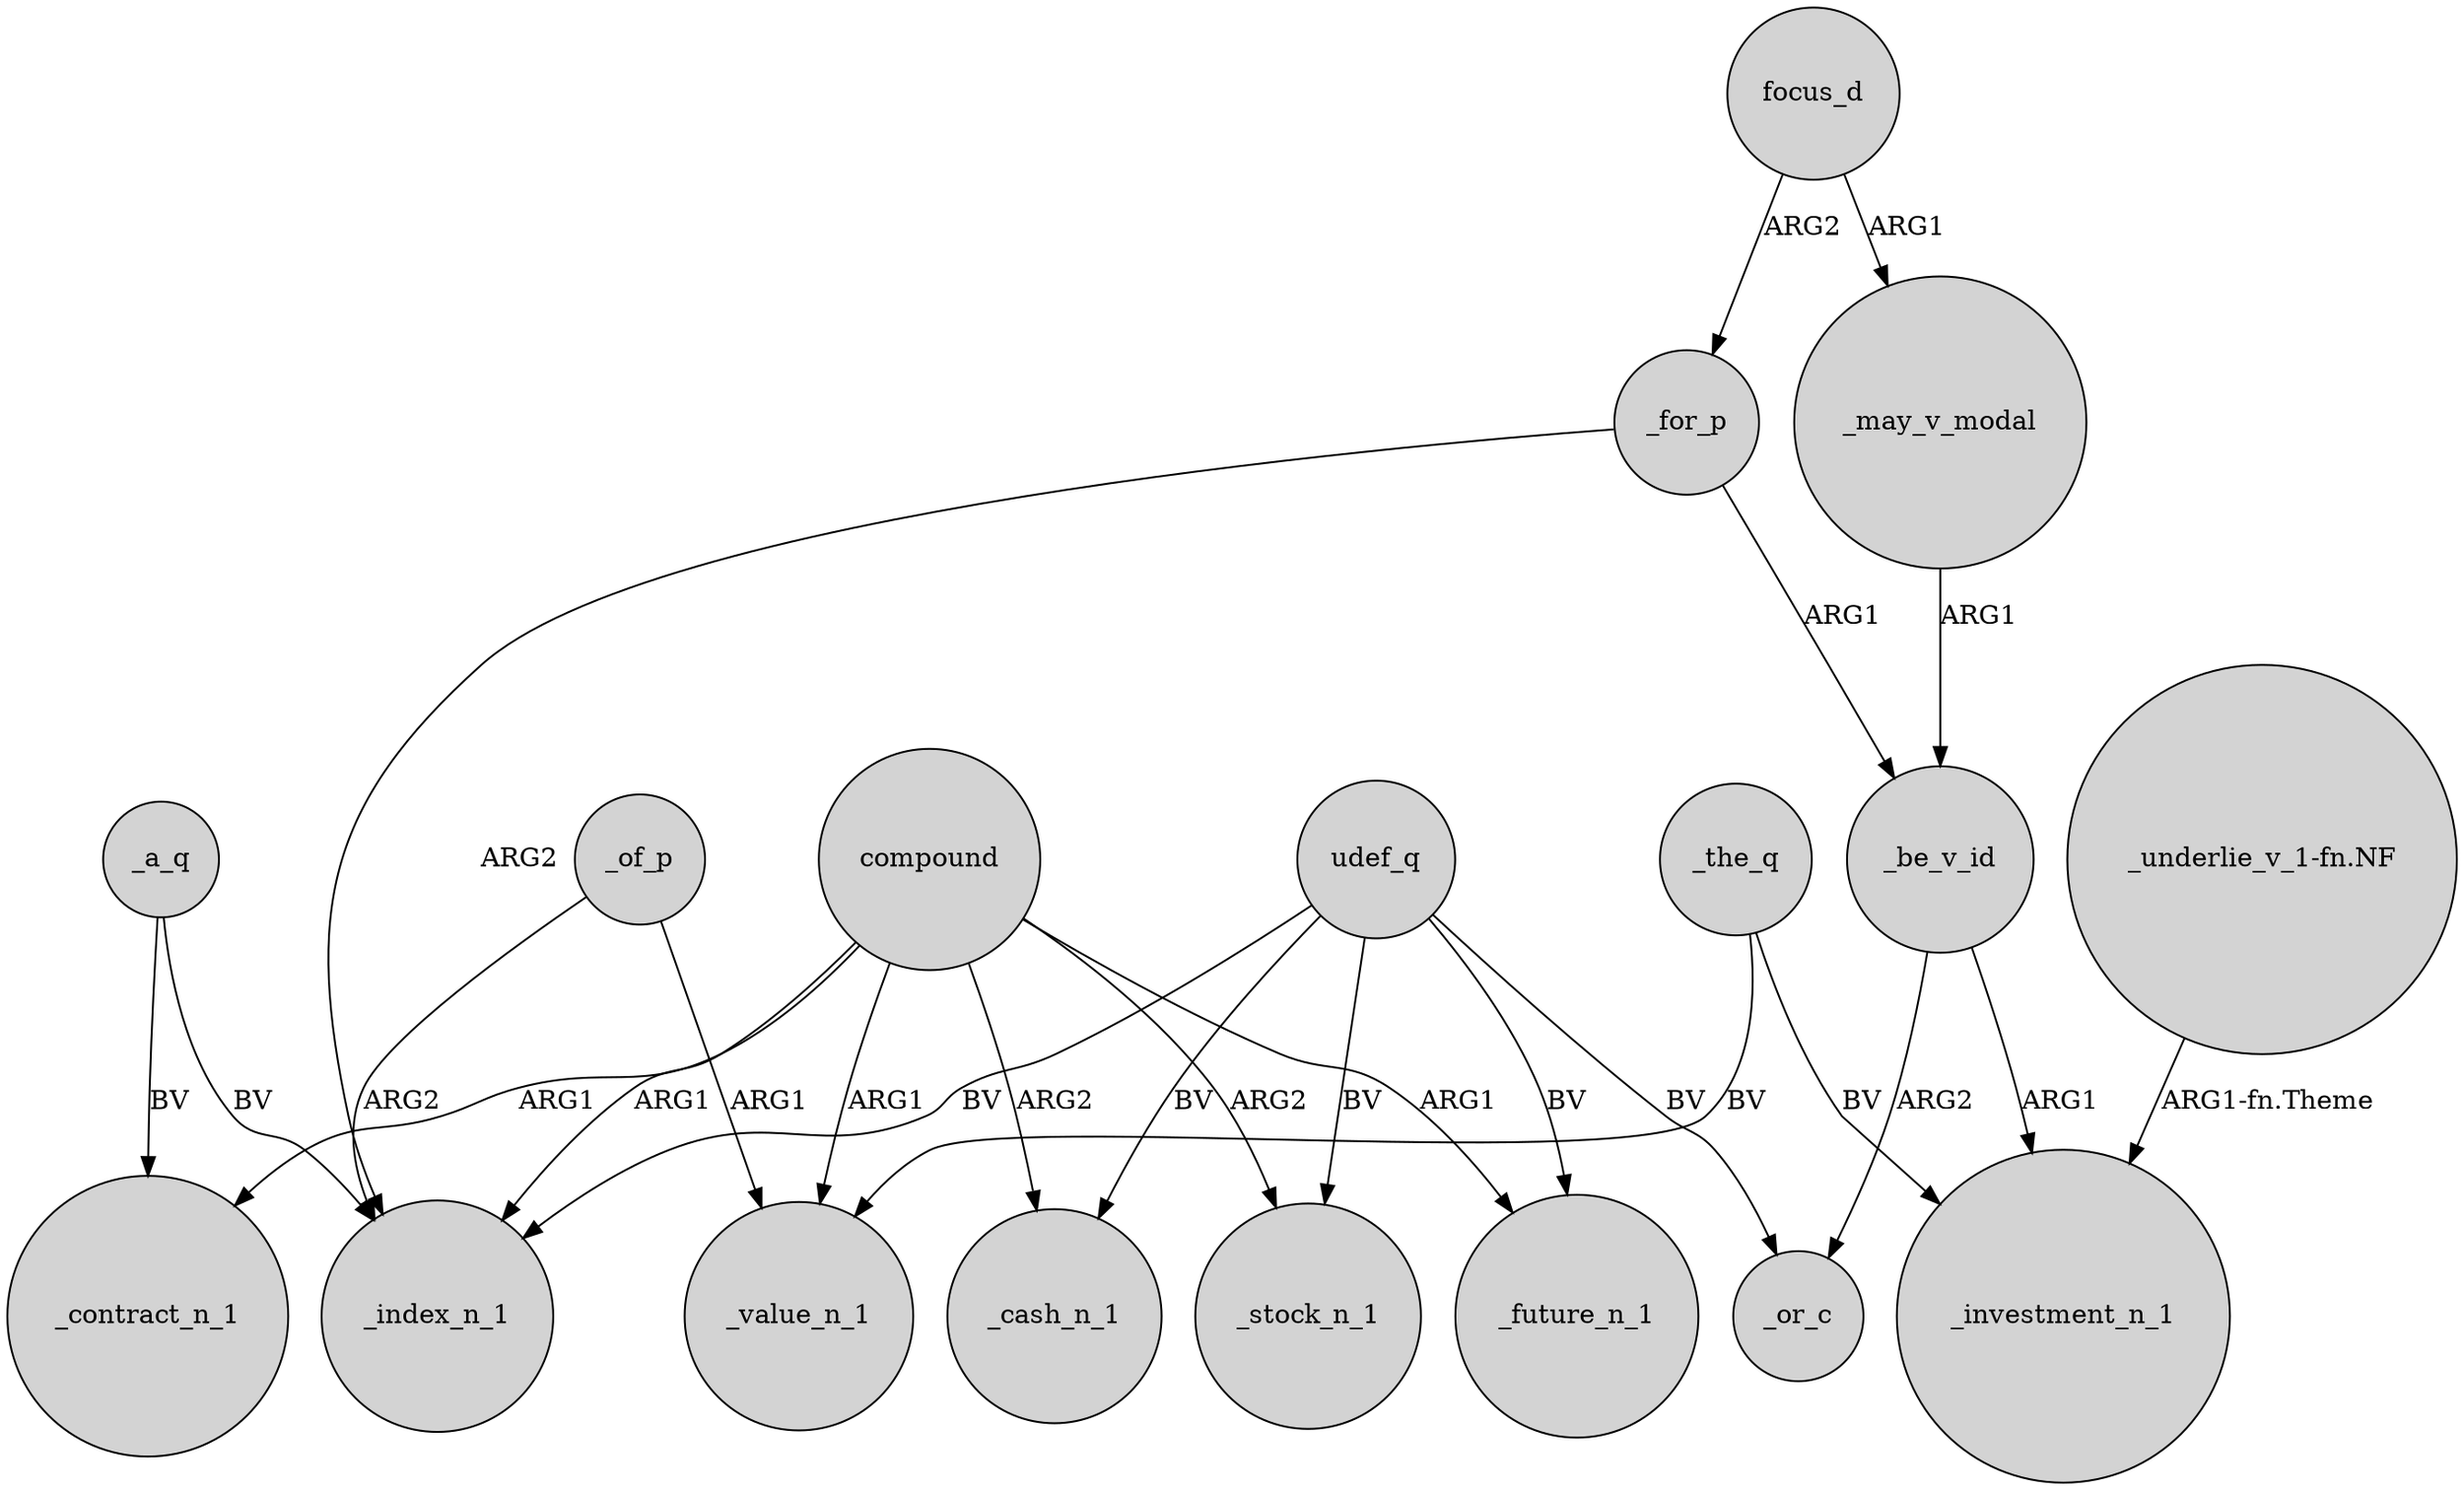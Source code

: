 digraph {
	node [shape=circle style=filled]
	_a_q -> _index_n_1 [label=BV]
	compound -> _future_n_1 [label=ARG1]
	_be_v_id -> _investment_n_1 [label=ARG1]
	udef_q -> _cash_n_1 [label=BV]
	_of_p -> _value_n_1 [label=ARG1]
	focus_d -> _may_v_modal [label=ARG1]
	udef_q -> _index_n_1 [label=BV]
	udef_q -> _or_c [label=BV]
	_a_q -> _contract_n_1 [label=BV]
	compound -> _contract_n_1 [label=ARG1]
	focus_d -> _for_p [label=ARG2]
	_be_v_id -> _or_c [label=ARG2]
	compound -> _stock_n_1 [label=ARG2]
	udef_q -> _stock_n_1 [label=BV]
	_for_p -> _be_v_id [label=ARG1]
	"_underlie_v_1-fn.NF" -> _investment_n_1 [label="ARG1-fn.Theme"]
	udef_q -> _future_n_1 [label=BV]
	_the_q -> _value_n_1 [label=BV]
	_the_q -> _investment_n_1 [label=BV]
	compound -> _cash_n_1 [label=ARG2]
	_of_p -> _index_n_1 [label=ARG2]
	compound -> _value_n_1 [label=ARG1]
	_may_v_modal -> _be_v_id [label=ARG1]
	_for_p -> _index_n_1 [label=ARG2]
	compound -> _index_n_1 [label=ARG1]
}
